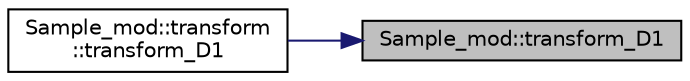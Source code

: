 digraph "Sample_mod::transform_D1"
{
 // LATEX_PDF_SIZE
  edge [fontname="Helvetica",fontsize="10",labelfontname="Helvetica",labelfontsize="10"];
  node [fontname="Helvetica",fontsize="10",shape=record];
  rankdir="RL";
  Node1 [label="Sample_mod::transform_D1",height=0.2,width=0.4,color="black", fillcolor="grey75", style="filled", fontcolor="black",tooltip="Return the transformed sample according to the input Cholesky factorization."];
  Node1 -> Node2 [dir="back",color="midnightblue",fontsize="10",style="solid",fontname="Helvetica"];
  Node2 [label="Sample_mod::transform\l::transform_D1",height=0.2,width=0.4,color="black", fillcolor="white", style="filled",URL="$interfaceSample__mod_1_1transform.html#a516a7e0822d2e93c45a7644ea67383eb",tooltip="Return the transformed sample according to the input Cholesky factorization."];
}
